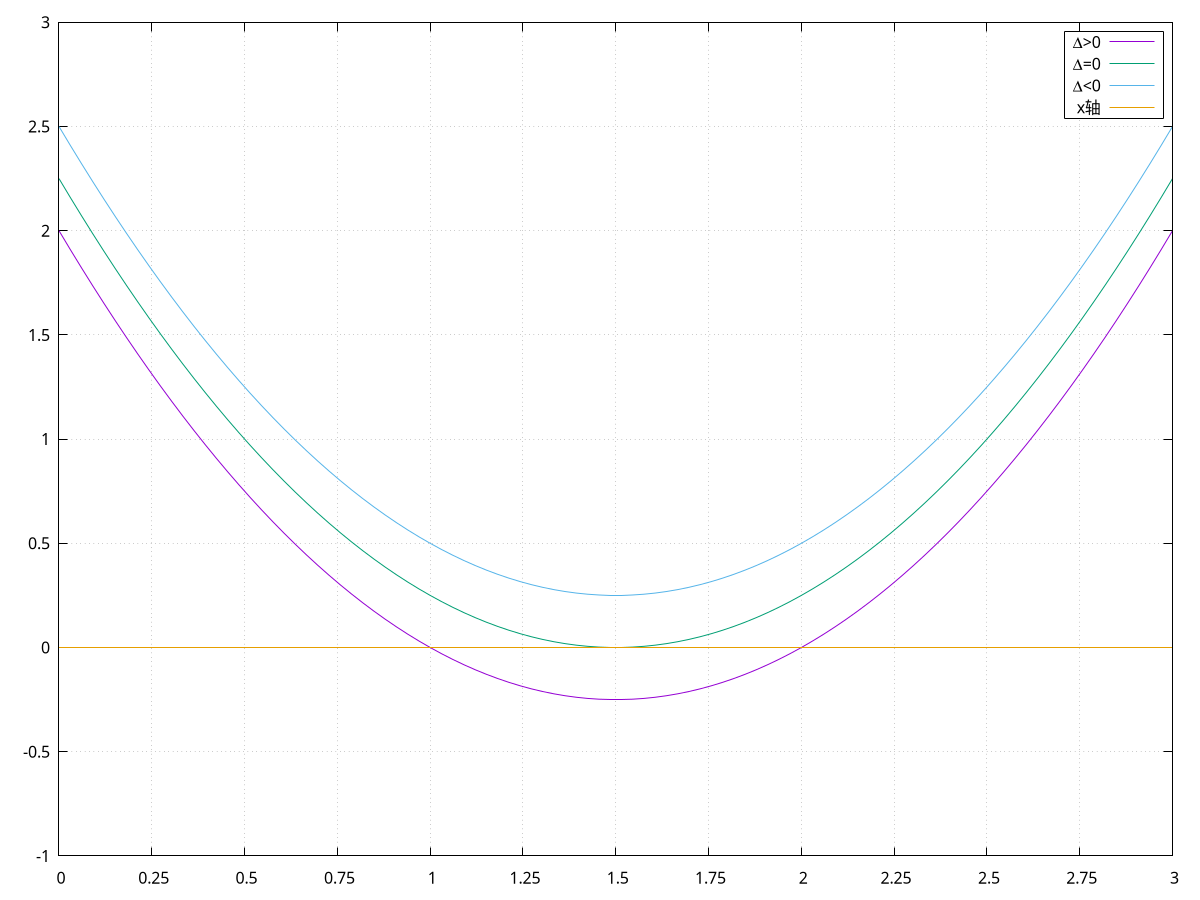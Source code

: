 set terminal pngcairo size 600,400 font 'Times New Roman,10'   ## 格式，大小和字体
set output "qeou.png"  ###输出的文件名

#set title "一元二次方程解的三种情况"
set grid
set key box
set xrange [0:3]
set xtics (0,0.25,0.5,0.75,1,1.25,1.5,1.75,2,2.25,2.5,2.75,3)
set yrange [-1:3]

plot x*x-3*x+2 title "{/symbol D}>0",x*x-3*x+2.25 title "{/symbol D}=0",x*x-3*x+2.5 title "{/symbol D}<0",0 title "x轴" 
